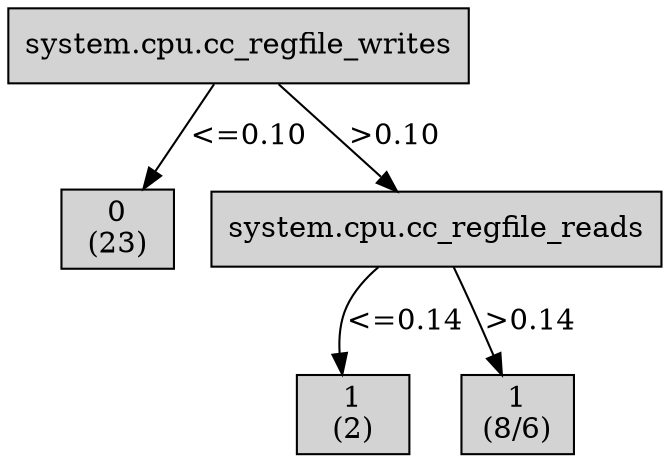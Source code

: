 digraph ID3_Tree {
"0" [shape=box, style=filled, label="system.cpu.cc_regfile_writes
", weight=1]
"1" [shape=box, style=filled, label="0
(23)
", weight=2]
0 -> 1 [ label = "<=0.10"];
"2" [shape=box, style=filled, label="system.cpu.cc_regfile_reads
", weight=2]
0 -> 2 [ label = ">0.10"];
"3" [shape=box, style=filled, label="1
(2)
", weight=3]
2 -> 3 [ label = "<=0.14"];
"4" [shape=box, style=filled, label="1
(8/6)
", weight=3]
2 -> 4 [ label = ">0.14"];
{rank=same; 0;};
{rank=same; 1;2;};
{rank=same; 3;4;};
}